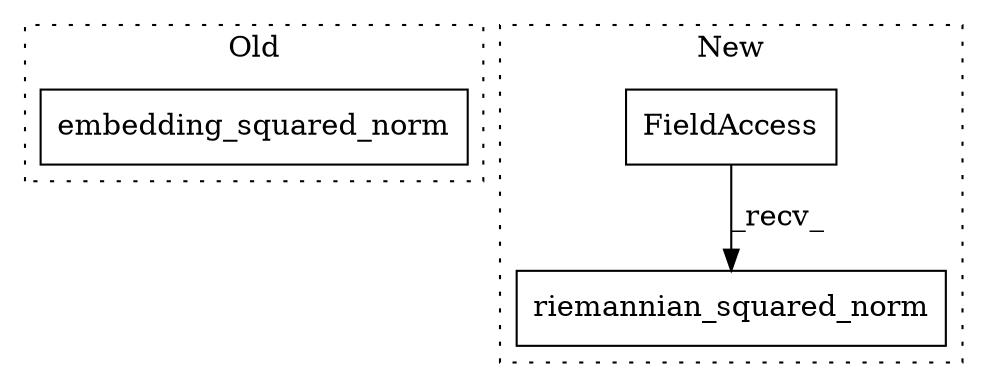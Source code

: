 digraph G {
subgraph cluster0 {
1 [label="embedding_squared_norm" a="32" s="4523,4553" l="23,1" shape="box"];
label = "Old";
style="dotted";
}
subgraph cluster1 {
2 [label="riemannian_squared_norm" a="32" s="3122,3153" l="24,1" shape="box"];
3 [label="FieldAccess" a="22" s="3100" l="21" shape="box"];
label = "New";
style="dotted";
}
3 -> 2 [label="_recv_"];
}
